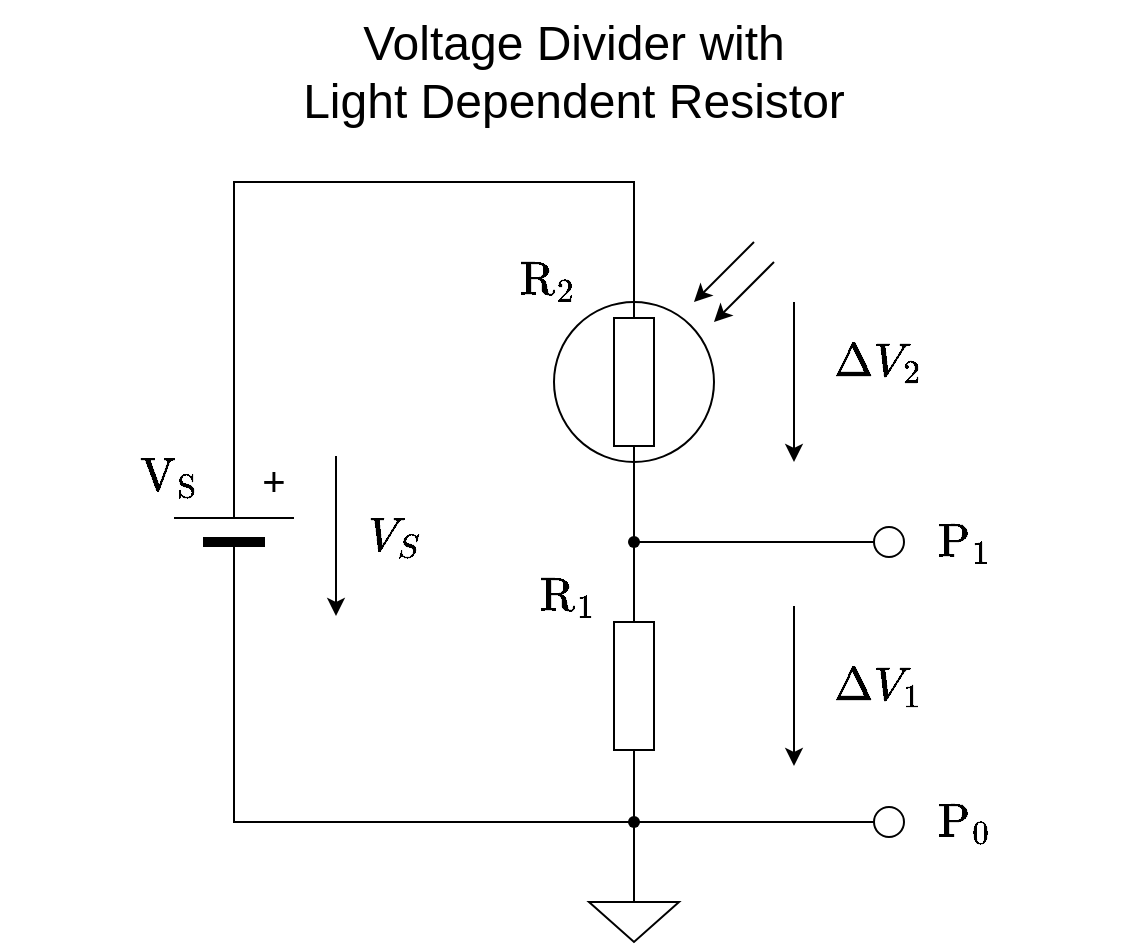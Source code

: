 <mxfile version="20.3.0" type="device" pages="4"><diagram name="LDR-R" id="zZZDHjEJaKs0WULd3FwT"><mxGraphModel dx="1422" dy="865" grid="1" gridSize="10" guides="1" tooltips="1" connect="1" arrows="1" fold="1" page="1" pageScale="1" pageWidth="1169" pageHeight="827" math="1" shadow="0"><root><mxCell id="EAdlkLn6kfw0C0MN6eQI-0"/><mxCell id="EAdlkLn6kfw0C0MN6eQI-1" parent="EAdlkLn6kfw0C0MN6eQI-0"/><mxCell id="pznIKXEFjZpqIiTgSECw-8" style="edgeStyle=orthogonalEdgeStyle;rounded=0;orthogonalLoop=1;jettySize=auto;html=1;exitX=1;exitY=0.5;exitDx=0;exitDy=0;exitPerimeter=0;endArrow=none;endFill=0;entryX=0;entryY=0.5;entryDx=0;entryDy=0;entryPerimeter=0;" parent="EAdlkLn6kfw0C0MN6eQI-1" source="EAdlkLn6kfw0C0MN6eQI-7" target="pznIKXEFjZpqIiTgSECw-3" edge="1"><mxGeometry relative="1" as="geometry"><mxPoint x="440" y="220" as="targetPoint"/><Array as="points"><mxPoint x="240" y="200"/><mxPoint x="440" y="200"/></Array></mxGeometry></mxCell><mxCell id="EAdlkLn6kfw0C0MN6eQI-7" value="" style="verticalLabelPosition=bottom;shadow=0;dashed=0;align=center;fillColor=strokeColor;html=1;verticalAlign=top;strokeWidth=1;shape=mxgraph.electrical.miscellaneous.monocell_battery;direction=north;" parent="EAdlkLn6kfw0C0MN6eQI-1" vertex="1"><mxGeometry x="210" y="323" width="60" height="100" as="geometry"/></mxCell><mxCell id="pznIKXEFjZpqIiTgSECw-17" style="edgeStyle=orthogonalEdgeStyle;rounded=0;orthogonalLoop=1;jettySize=auto;html=1;exitX=0.5;exitY=0;exitDx=0;exitDy=0;exitPerimeter=0;entryX=1;entryY=0.5;entryDx=0;entryDy=0;entryPerimeter=0;endArrow=none;endFill=0;" parent="EAdlkLn6kfw0C0MN6eQI-1" source="EAdlkLn6kfw0C0MN6eQI-9" target="pznIKXEFjZpqIiTgSECw-1" edge="1"><mxGeometry relative="1" as="geometry"/></mxCell><mxCell id="EAdlkLn6kfw0C0MN6eQI-9" value="" style="pointerEvents=1;verticalLabelPosition=bottom;shadow=0;dashed=0;align=center;html=1;verticalAlign=top;shape=mxgraph.electrical.signal_sources.signal_ground;" parent="EAdlkLn6kfw0C0MN6eQI-1" vertex="1"><mxGeometry x="417.5" y="550" width="45" height="30" as="geometry"/></mxCell><mxCell id="EAdlkLn6kfw0C0MN6eQI-14" value="$$\mathrm{R_1}$$" style="text;html=1;strokeColor=none;fillColor=none;align=center;verticalAlign=middle;whiteSpace=wrap;rounded=0;fontSize=20;" parent="EAdlkLn6kfw0C0MN6eQI-1" vertex="1"><mxGeometry x="377" y="392" width="60" height="30" as="geometry"/></mxCell><mxCell id="EAdlkLn6kfw0C0MN6eQI-16" value="$$\mathrm{V_S}$$" style="text;html=1;strokeColor=none;fillColor=none;align=center;verticalAlign=middle;whiteSpace=wrap;rounded=0;fontSize=20;" parent="EAdlkLn6kfw0C0MN6eQI-1" vertex="1"><mxGeometry x="178" y="332" width="60" height="30" as="geometry"/></mxCell><mxCell id="9da_N1lhwpBRXC-a-fY6-0" value="$$\Delta V_2$$" style="text;html=1;strokeColor=none;fillColor=none;align=center;verticalAlign=middle;whiteSpace=wrap;rounded=0;fontSize=20;" parent="EAdlkLn6kfw0C0MN6eQI-1" vertex="1"><mxGeometry x="532" y="275" width="60" height="30" as="geometry"/></mxCell><mxCell id="9da_N1lhwpBRXC-a-fY6-2" value="" style="endArrow=classic;html=1;rounded=0;fontSize=20;" parent="EAdlkLn6kfw0C0MN6eQI-1" edge="1"><mxGeometry width="50" height="50" relative="1" as="geometry"><mxPoint x="520" y="412" as="sourcePoint"/><mxPoint x="520" y="492" as="targetPoint"/></mxGeometry></mxCell><mxCell id="9da_N1lhwpBRXC-a-fY6-3" value="$$\Delta V_1$$" style="text;html=1;strokeColor=none;fillColor=none;align=center;verticalAlign=middle;whiteSpace=wrap;rounded=0;fontSize=20;" parent="EAdlkLn6kfw0C0MN6eQI-1" vertex="1"><mxGeometry x="532" y="437" width="60" height="30" as="geometry"/></mxCell><mxCell id="WSGvZ8uZa9FZ9qrftJ9c-1" value="" style="endArrow=classic;html=1;rounded=0;fontSize=20;" parent="EAdlkLn6kfw0C0MN6eQI-1" edge="1"><mxGeometry width="50" height="50" relative="1" as="geometry"><mxPoint x="291" y="337" as="sourcePoint"/><mxPoint x="291" y="417" as="targetPoint"/></mxGeometry></mxCell><mxCell id="WSGvZ8uZa9FZ9qrftJ9c-2" value="$$V_S$$" style="text;html=1;strokeColor=none;fillColor=none;align=center;verticalAlign=middle;whiteSpace=wrap;rounded=0;fontSize=20;" parent="EAdlkLn6kfw0C0MN6eQI-1" vertex="1"><mxGeometry x="290" y="362" width="60" height="30" as="geometry"/></mxCell><mxCell id="ucOFXXmJF95nno9iaOkY-0" value="Voltage Divider with &lt;br&gt;Light Dependent Resistor" style="text;html=1;strokeColor=none;fillColor=none;align=center;verticalAlign=middle;whiteSpace=wrap;rounded=0;fontSize=24;" parent="EAdlkLn6kfw0C0MN6eQI-1" vertex="1"><mxGeometry x="260" y="109" width="300" height="72" as="geometry"/></mxCell><mxCell id="HoBo69SYS5mPt5-RCu3Q-1" value="+" style="text;html=1;strokeColor=none;fillColor=none;align=center;verticalAlign=middle;whiteSpace=wrap;rounded=0;fontSize=20;" parent="EAdlkLn6kfw0C0MN6eQI-1" vertex="1"><mxGeometry x="250" y="334" width="20" height="30" as="geometry"/></mxCell><mxCell id="pznIKXEFjZpqIiTgSECw-1" value="" style="pointerEvents=1;verticalLabelPosition=bottom;shadow=0;dashed=0;align=center;html=1;verticalAlign=top;shape=mxgraph.electrical.resistors.resistor_1;direction=south;" parent="EAdlkLn6kfw0C0MN6eQI-1" vertex="1"><mxGeometry x="430" y="402" width="20" height="100" as="geometry"/></mxCell><mxCell id="pznIKXEFjZpqIiTgSECw-15" style="edgeStyle=orthogonalEdgeStyle;rounded=0;orthogonalLoop=1;jettySize=auto;html=1;exitDx=0;exitDy=0;exitPerimeter=0;entryX=0;entryY=0.5;entryDx=0;entryDy=0;entryPerimeter=0;endArrow=none;endFill=0;startArrow=none;" parent="EAdlkLn6kfw0C0MN6eQI-1" source="rb27hBbAGb6_9_u-lxhq-0" target="pznIKXEFjZpqIiTgSECw-1" edge="1"><mxGeometry relative="1" as="geometry"/></mxCell><mxCell id="9da_N1lhwpBRXC-a-fY6-1" value="" style="endArrow=classic;html=1;rounded=0;fontSize=20;" parent="EAdlkLn6kfw0C0MN6eQI-1" edge="1"><mxGeometry width="50" height="50" relative="1" as="geometry"><mxPoint x="520" y="260" as="sourcePoint"/><mxPoint x="520" y="340" as="targetPoint"/></mxGeometry></mxCell><mxCell id="pznIKXEFjZpqIiTgSECw-19" value="" style="group;flipH=1;" parent="EAdlkLn6kfw0C0MN6eQI-1" vertex="1" connectable="0"><mxGeometry x="400" y="230" width="110" height="120" as="geometry"/></mxCell><mxCell id="pznIKXEFjZpqIiTgSECw-4" value="" style="ellipse;whiteSpace=wrap;html=1;aspect=fixed;strokeWidth=1;" parent="pznIKXEFjZpqIiTgSECw-19" vertex="1"><mxGeometry y="30" width="80" height="80" as="geometry"/></mxCell><mxCell id="pznIKXEFjZpqIiTgSECw-3" value="" style="pointerEvents=1;verticalLabelPosition=bottom;shadow=0;dashed=0;align=center;html=1;verticalAlign=top;shape=mxgraph.electrical.resistors.resistor_1;direction=south;" parent="pznIKXEFjZpqIiTgSECw-19" vertex="1"><mxGeometry x="30" y="20" width="20" height="100" as="geometry"/></mxCell><mxCell id="pznIKXEFjZpqIiTgSECw-5" value="" style="endArrow=classic;html=1;rounded=0;" parent="pznIKXEFjZpqIiTgSECw-19" edge="1"><mxGeometry width="50" height="50" relative="1" as="geometry"><mxPoint x="100" as="sourcePoint"/><mxPoint x="70" y="30" as="targetPoint"/></mxGeometry></mxCell><mxCell id="pznIKXEFjZpqIiTgSECw-6" value="" style="endArrow=classic;html=1;rounded=0;" parent="pznIKXEFjZpqIiTgSECw-19" edge="1"><mxGeometry width="50" height="50" relative="1" as="geometry"><mxPoint x="110" y="10" as="sourcePoint"/><mxPoint x="80" y="40" as="targetPoint"/></mxGeometry></mxCell><mxCell id="EAdlkLn6kfw0C0MN6eQI-15" value="$$\mathrm{R_2}$$" style="text;html=1;strokeColor=none;fillColor=none;align=center;verticalAlign=middle;whiteSpace=wrap;rounded=0;fontSize=20;" parent="pznIKXEFjZpqIiTgSECw-19" vertex="1"><mxGeometry x="-33" y="4" width="60" height="30" as="geometry"/></mxCell><mxCell id="QyfZrE1QKX6h_dm9XOvM-0" value="" style="shape=waypoint;sketch=0;fillStyle=solid;size=6;pointerEvents=1;points=[];fillColor=none;resizable=0;rotatable=0;perimeter=centerPerimeter;snapToPoint=1;" parent="EAdlkLn6kfw0C0MN6eQI-1" vertex="1"><mxGeometry x="420" y="500" width="40" height="40" as="geometry"/></mxCell><mxCell id="QyfZrE1QKX6h_dm9XOvM-1" value="" style="edgeStyle=orthogonalEdgeStyle;rounded=0;orthogonalLoop=1;jettySize=auto;html=1;exitX=0;exitY=0.5;exitDx=0;exitDy=0;exitPerimeter=0;entryDx=0;entryDy=0;entryPerimeter=0;endArrow=none;endFill=0;" parent="EAdlkLn6kfw0C0MN6eQI-1" source="EAdlkLn6kfw0C0MN6eQI-7" target="QyfZrE1QKX6h_dm9XOvM-0" edge="1"><mxGeometry relative="1" as="geometry"><Array as="points"><mxPoint x="240" y="520"/></Array><mxPoint x="240" y="423" as="sourcePoint"/><mxPoint x="440" y="489" as="targetPoint"/></mxGeometry></mxCell><mxCell id="rb27hBbAGb6_9_u-lxhq-0" value="" style="shape=waypoint;sketch=0;fillStyle=solid;size=6;pointerEvents=1;points=[];fillColor=none;resizable=0;rotatable=0;perimeter=centerPerimeter;snapToPoint=1;" parent="EAdlkLn6kfw0C0MN6eQI-1" vertex="1"><mxGeometry x="420" y="360" width="40" height="40" as="geometry"/></mxCell><mxCell id="rb27hBbAGb6_9_u-lxhq-1" value="" style="edgeStyle=orthogonalEdgeStyle;rounded=0;orthogonalLoop=1;jettySize=auto;html=1;exitX=1;exitY=0.5;exitDx=0;exitDy=0;exitPerimeter=0;entryDx=0;entryDy=0;entryPerimeter=0;endArrow=none;endFill=0;" parent="EAdlkLn6kfw0C0MN6eQI-1" source="pznIKXEFjZpqIiTgSECw-3" target="rb27hBbAGb6_9_u-lxhq-0" edge="1"><mxGeometry relative="1" as="geometry"><mxPoint x="440" y="350" as="sourcePoint"/><mxPoint x="440" y="389" as="targetPoint"/></mxGeometry></mxCell><mxCell id="vmqbpPaE_6vkskgNytYS-2" style="edgeStyle=orthogonalEdgeStyle;rounded=0;orthogonalLoop=1;jettySize=auto;html=1;exitX=0;exitY=0.5;exitDx=0;exitDy=0;entryX=0.55;entryY=0.6;entryDx=0;entryDy=0;entryPerimeter=0;endArrow=none;endFill=0;" parent="EAdlkLn6kfw0C0MN6eQI-1" source="vmqbpPaE_6vkskgNytYS-1" target="rb27hBbAGb6_9_u-lxhq-0" edge="1"><mxGeometry relative="1" as="geometry"/></mxCell><mxCell id="vmqbpPaE_6vkskgNytYS-1" value="" style="verticalLabelPosition=bottom;shadow=0;dashed=0;align=center;html=1;verticalAlign=top;strokeWidth=1;shape=ellipse;perimeter=ellipsePerimeter;" parent="EAdlkLn6kfw0C0MN6eQI-1" vertex="1"><mxGeometry x="560" y="372.5" width="15" height="15" as="geometry"/></mxCell><mxCell id="vmqbpPaE_6vkskgNytYS-4" style="edgeStyle=orthogonalEdgeStyle;rounded=0;orthogonalLoop=1;jettySize=auto;html=1;exitX=0;exitY=0.5;exitDx=0;exitDy=0;endArrow=none;endFill=0;" parent="EAdlkLn6kfw0C0MN6eQI-1" source="vmqbpPaE_6vkskgNytYS-3" target="QyfZrE1QKX6h_dm9XOvM-0" edge="1"><mxGeometry relative="1" as="geometry"/></mxCell><mxCell id="vmqbpPaE_6vkskgNytYS-3" value="" style="verticalLabelPosition=bottom;shadow=0;dashed=0;align=center;html=1;verticalAlign=top;strokeWidth=1;shape=ellipse;perimeter=ellipsePerimeter;" parent="EAdlkLn6kfw0C0MN6eQI-1" vertex="1"><mxGeometry x="560" y="512.5" width="15" height="15" as="geometry"/></mxCell><mxCell id="vmqbpPaE_6vkskgNytYS-5" value="$$\mathrm{P_0}$$" style="text;html=1;strokeColor=none;fillColor=none;align=center;verticalAlign=middle;whiteSpace=wrap;rounded=0;fontSize=20;" parent="EAdlkLn6kfw0C0MN6eQI-1" vertex="1"><mxGeometry x="575" y="505" width="60" height="30" as="geometry"/></mxCell><mxCell id="vmqbpPaE_6vkskgNytYS-6" value="$$\mathrm{P_1}$$" style="text;html=1;strokeColor=none;fillColor=none;align=center;verticalAlign=middle;whiteSpace=wrap;rounded=0;fontSize=20;" parent="EAdlkLn6kfw0C0MN6eQI-1" vertex="1"><mxGeometry x="575" y="365" width="60" height="30" as="geometry"/></mxCell></root></mxGraphModel></diagram><diagram name="Discharging" id="5Iv6jLYi8ZeiWkXhHCh4"><mxGraphModel dx="1422" dy="865" grid="1" gridSize="10" guides="1" tooltips="1" connect="1" arrows="1" fold="1" page="1" pageScale="1" pageWidth="1169" pageHeight="827" math="1" shadow="0"><root><mxCell id="xFsMdgucAraJ2z87xt9M-0"/><mxCell id="xFsMdgucAraJ2z87xt9M-1" parent="xFsMdgucAraJ2z87xt9M-0"/><mxCell id="xFsMdgucAraJ2z87xt9M-2" style="edgeStyle=orthogonalEdgeStyle;rounded=0;orthogonalLoop=1;jettySize=auto;html=1;exitX=1;exitY=0.5;exitDx=0;exitDy=0;exitPerimeter=0;entryX=0;entryY=0.5;entryDx=0;entryDy=0;entryPerimeter=0;endArrow=none;endFill=0;" parent="xFsMdgucAraJ2z87xt9M-1" source="xFsMdgucAraJ2z87xt9M-3" target="xFsMdgucAraJ2z87xt9M-4" edge="1"><mxGeometry relative="1" as="geometry"/></mxCell><mxCell id="xFsMdgucAraJ2z87xt9M-3" value="" style="pointerEvents=1;verticalLabelPosition=bottom;shadow=0;dashed=0;align=center;html=1;verticalAlign=top;shape=mxgraph.electrical.resistors.resistor_1;direction=south;" parent="xFsMdgucAraJ2z87xt9M-1" vertex="1"><mxGeometry x="430" y="270" width="20" height="100" as="geometry"/></mxCell><mxCell id="xFsMdgucAraJ2z87xt9M-4" value="" style="pointerEvents=1;verticalLabelPosition=bottom;shadow=0;dashed=0;align=center;html=1;verticalAlign=top;shape=mxgraph.electrical.capacitors.capacitor_1;direction=south;" parent="xFsMdgucAraJ2z87xt9M-1" vertex="1"><mxGeometry x="410" y="390" width="60" height="100" as="geometry"/></mxCell><mxCell id="xFsMdgucAraJ2z87xt9M-5" style="edgeStyle=orthogonalEdgeStyle;rounded=0;orthogonalLoop=1;jettySize=auto;html=1;exitX=1;exitY=0.5;exitDx=0;exitDy=0;exitPerimeter=0;entryX=1;entryY=0.12;entryDx=0;entryDy=0;endArrow=none;endFill=0;" parent="xFsMdgucAraJ2z87xt9M-1" source="xFsMdgucAraJ2z87xt9M-7" target="xFsMdgucAraJ2z87xt9M-12" edge="1"><mxGeometry relative="1" as="geometry"><Array as="points"><mxPoint x="280" y="120"/><mxPoint x="430" y="120"/></Array></mxGeometry></mxCell><mxCell id="xFsMdgucAraJ2z87xt9M-6" style="edgeStyle=orthogonalEdgeStyle;rounded=0;orthogonalLoop=1;jettySize=auto;html=1;exitX=0;exitY=0.5;exitDx=0;exitDy=0;exitPerimeter=0;entryX=1;entryY=0.5;entryDx=0;entryDy=0;entryPerimeter=0;endArrow=none;endFill=0;" parent="xFsMdgucAraJ2z87xt9M-1" source="xFsMdgucAraJ2z87xt9M-7" target="xFsMdgucAraJ2z87xt9M-4" edge="1"><mxGeometry relative="1" as="geometry"><Array as="points"><mxPoint x="280" y="520"/><mxPoint x="440" y="520"/></Array></mxGeometry></mxCell><mxCell id="xFsMdgucAraJ2z87xt9M-7" value="" style="verticalLabelPosition=bottom;shadow=0;dashed=0;align=center;fillColor=strokeColor;html=1;verticalAlign=top;strokeWidth=1;shape=mxgraph.electrical.miscellaneous.monocell_battery;direction=north;" parent="xFsMdgucAraJ2z87xt9M-1" vertex="1"><mxGeometry x="250" y="270" width="60" height="100" as="geometry"/></mxCell><mxCell id="xFsMdgucAraJ2z87xt9M-8" style="edgeStyle=orthogonalEdgeStyle;rounded=0;orthogonalLoop=1;jettySize=auto;html=1;exitX=0.5;exitY=0;exitDx=0;exitDy=0;exitPerimeter=0;entryX=1;entryY=0.5;entryDx=0;entryDy=0;entryPerimeter=0;endArrow=none;endFill=0;" parent="xFsMdgucAraJ2z87xt9M-1" source="xFsMdgucAraJ2z87xt9M-9" target="xFsMdgucAraJ2z87xt9M-4" edge="1"><mxGeometry relative="1" as="geometry"/></mxCell><mxCell id="xFsMdgucAraJ2z87xt9M-9" value="" style="pointerEvents=1;verticalLabelPosition=bottom;shadow=0;dashed=0;align=center;html=1;verticalAlign=top;shape=mxgraph.electrical.signal_sources.signal_ground;" parent="xFsMdgucAraJ2z87xt9M-1" vertex="1"><mxGeometry x="417.5" y="560" width="45" height="30" as="geometry"/></mxCell><mxCell id="xFsMdgucAraJ2z87xt9M-10" style="edgeStyle=orthogonalEdgeStyle;rounded=0;orthogonalLoop=1;jettySize=auto;html=1;exitX=1;exitY=0.88;exitDx=0;exitDy=0;endArrow=none;endFill=0;entryX=1;entryY=0.5;entryDx=0;entryDy=0;entryPerimeter=0;" parent="xFsMdgucAraJ2z87xt9M-1" source="xFsMdgucAraJ2z87xt9M-12" target="xFsMdgucAraJ2z87xt9M-4" edge="1"><mxGeometry relative="1" as="geometry"><mxPoint x="600" y="520" as="targetPoint"/><Array as="points"><mxPoint x="450" y="120"/><mxPoint x="600" y="120"/><mxPoint x="600" y="520"/><mxPoint x="440" y="520"/></Array></mxGeometry></mxCell><mxCell id="xFsMdgucAraJ2z87xt9M-11" style="edgeStyle=orthogonalEdgeStyle;rounded=0;orthogonalLoop=1;jettySize=auto;html=1;exitX=0;exitY=0.5;exitDx=0;exitDy=0;entryX=0;entryY=0.5;entryDx=0;entryDy=0;entryPerimeter=0;endArrow=none;endFill=0;" parent="xFsMdgucAraJ2z87xt9M-1" source="xFsMdgucAraJ2z87xt9M-12" target="xFsMdgucAraJ2z87xt9M-3" edge="1"><mxGeometry relative="1" as="geometry"/></mxCell><mxCell id="xFsMdgucAraJ2z87xt9M-12" value="" style="shape=mxgraph.electrical.electro-mechanical.twoWaySwitch;aspect=fixed;elSwitchState=2;direction=north;flipV=0;flipH=1;" parent="xFsMdgucAraJ2z87xt9M-1" vertex="1"><mxGeometry x="427" y="160" width="26" height="75" as="geometry"/></mxCell><mxCell id="xFsMdgucAraJ2z87xt9M-13" value="" style="shape=waypoint;sketch=0;fillStyle=solid;size=6;pointerEvents=1;points=[];fillColor=none;resizable=0;rotatable=0;perimeter=centerPerimeter;snapToPoint=1;" parent="xFsMdgucAraJ2z87xt9M-1" vertex="1"><mxGeometry x="420" y="500" width="40" height="40" as="geometry"/></mxCell><mxCell id="xFsMdgucAraJ2z87xt9M-14" value="$$\mathrm{C}$$" style="text;html=1;strokeColor=none;fillColor=none;align=center;verticalAlign=middle;whiteSpace=wrap;rounded=0;fontSize=20;" parent="xFsMdgucAraJ2z87xt9M-1" vertex="1"><mxGeometry x="383" y="404" width="60" height="30" as="geometry"/></mxCell><mxCell id="xFsMdgucAraJ2z87xt9M-15" value="$$\mathrm{R}$$" style="text;html=1;strokeColor=none;fillColor=none;align=center;verticalAlign=middle;whiteSpace=wrap;rounded=0;fontSize=20;" parent="xFsMdgucAraJ2z87xt9M-1" vertex="1"><mxGeometry x="383" y="256" width="60" height="30" as="geometry"/></mxCell><mxCell id="xFsMdgucAraJ2z87xt9M-16" value="$$\mathrm{V_S}$$" style="text;html=1;strokeColor=none;fillColor=none;align=center;verticalAlign=middle;whiteSpace=wrap;rounded=0;fontSize=20;" parent="xFsMdgucAraJ2z87xt9M-1" vertex="1"><mxGeometry x="219" y="280" width="60" height="30" as="geometry"/></mxCell><mxCell id="XsZrUTfyj2ng3vUrgqQa-0" value="" style="shape=waypoint;sketch=0;fillStyle=solid;size=6;pointerEvents=1;points=[];fillColor=none;resizable=0;rotatable=0;perimeter=centerPerimeter;snapToPoint=1;" vertex="1" parent="xFsMdgucAraJ2z87xt9M-1"><mxGeometry x="180" y="650" width="40" height="40" as="geometry"/></mxCell><mxCell id="JJu4dLqQ6DRFKl3jfec_-0" value="$$I$$" style="text;html=1;strokeColor=none;fillColor=none;align=center;verticalAlign=middle;whiteSpace=wrap;rounded=0;fontSize=20;" vertex="1" parent="xFsMdgucAraJ2z87xt9M-1"><mxGeometry x="340" y="429" width="60" height="30" as="geometry"/></mxCell></root></mxGraphModel></diagram><diagram name="Discharging_V002" id="-E7AnspSWhwrnt81Nqvw"><mxGraphModel dx="1422" dy="865" grid="1" gridSize="10" guides="1" tooltips="1" connect="1" arrows="1" fold="1" page="1" pageScale="1" pageWidth="1169" pageHeight="827" math="1" shadow="0"><root><mxCell id="OM6PggBbL2mzgTb8lPQJ-0"/><mxCell id="OM6PggBbL2mzgTb8lPQJ-1" parent="OM6PggBbL2mzgTb8lPQJ-0"/><mxCell id="OM6PggBbL2mzgTb8lPQJ-2" style="edgeStyle=orthogonalEdgeStyle;rounded=0;orthogonalLoop=1;jettySize=auto;html=1;exitX=1;exitY=0.5;exitDx=0;exitDy=0;exitPerimeter=0;entryX=0;entryY=0.5;entryDx=0;entryDy=0;entryPerimeter=0;endArrow=none;endFill=0;" parent="OM6PggBbL2mzgTb8lPQJ-1" source="OM6PggBbL2mzgTb8lPQJ-3" target="OM6PggBbL2mzgTb8lPQJ-4" edge="1"><mxGeometry relative="1" as="geometry"/></mxCell><mxCell id="OM6PggBbL2mzgTb8lPQJ-3" value="" style="pointerEvents=1;verticalLabelPosition=bottom;shadow=0;dashed=0;align=center;html=1;verticalAlign=top;shape=mxgraph.electrical.resistors.resistor_1;direction=south;" parent="OM6PggBbL2mzgTb8lPQJ-1" vertex="1"><mxGeometry x="430" y="270" width="20" height="100" as="geometry"/></mxCell><mxCell id="OM6PggBbL2mzgTb8lPQJ-4" value="" style="pointerEvents=1;verticalLabelPosition=bottom;shadow=0;dashed=0;align=center;html=1;verticalAlign=top;shape=mxgraph.electrical.capacitors.capacitor_1;direction=south;" parent="OM6PggBbL2mzgTb8lPQJ-1" vertex="1"><mxGeometry x="410" y="390" width="60" height="100" as="geometry"/></mxCell><mxCell id="OM6PggBbL2mzgTb8lPQJ-5" style="edgeStyle=orthogonalEdgeStyle;rounded=0;orthogonalLoop=1;jettySize=auto;html=1;exitX=1;exitY=0.5;exitDx=0;exitDy=0;exitPerimeter=0;entryX=1;entryY=0.12;entryDx=0;entryDy=0;endArrow=none;endFill=0;" parent="OM6PggBbL2mzgTb8lPQJ-1" source="OM6PggBbL2mzgTb8lPQJ-7" target="OM6PggBbL2mzgTb8lPQJ-12" edge="1"><mxGeometry relative="1" as="geometry"><Array as="points"><mxPoint x="280" y="120"/><mxPoint x="430" y="120"/></Array></mxGeometry></mxCell><mxCell id="OM6PggBbL2mzgTb8lPQJ-6" style="edgeStyle=orthogonalEdgeStyle;rounded=0;orthogonalLoop=1;jettySize=auto;html=1;exitX=0;exitY=0.5;exitDx=0;exitDy=0;exitPerimeter=0;entryX=1;entryY=0.5;entryDx=0;entryDy=0;entryPerimeter=0;endArrow=none;endFill=0;" parent="OM6PggBbL2mzgTb8lPQJ-1" source="OM6PggBbL2mzgTb8lPQJ-7" target="OM6PggBbL2mzgTb8lPQJ-4" edge="1"><mxGeometry relative="1" as="geometry"><Array as="points"><mxPoint x="280" y="520"/><mxPoint x="440" y="520"/></Array></mxGeometry></mxCell><mxCell id="OM6PggBbL2mzgTb8lPQJ-7" value="" style="verticalLabelPosition=bottom;shadow=0;dashed=0;align=center;fillColor=strokeColor;html=1;verticalAlign=top;strokeWidth=1;shape=mxgraph.electrical.miscellaneous.monocell_battery;direction=north;" parent="OM6PggBbL2mzgTb8lPQJ-1" vertex="1"><mxGeometry x="250" y="270" width="60" height="100" as="geometry"/></mxCell><mxCell id="OM6PggBbL2mzgTb8lPQJ-8" style="edgeStyle=orthogonalEdgeStyle;rounded=0;orthogonalLoop=1;jettySize=auto;html=1;exitX=0.5;exitY=0;exitDx=0;exitDy=0;exitPerimeter=0;entryX=1;entryY=0.5;entryDx=0;entryDy=0;entryPerimeter=0;endArrow=none;endFill=0;" parent="OM6PggBbL2mzgTb8lPQJ-1" source="OM6PggBbL2mzgTb8lPQJ-9" target="OM6PggBbL2mzgTb8lPQJ-4" edge="1"><mxGeometry relative="1" as="geometry"/></mxCell><mxCell id="OM6PggBbL2mzgTb8lPQJ-9" value="" style="pointerEvents=1;verticalLabelPosition=bottom;shadow=0;dashed=0;align=center;html=1;verticalAlign=top;shape=mxgraph.electrical.signal_sources.signal_ground;" parent="OM6PggBbL2mzgTb8lPQJ-1" vertex="1"><mxGeometry x="417.5" y="550" width="45" height="30" as="geometry"/></mxCell><mxCell id="OM6PggBbL2mzgTb8lPQJ-10" style="edgeStyle=orthogonalEdgeStyle;rounded=0;orthogonalLoop=1;jettySize=auto;html=1;exitX=1;exitY=0.88;exitDx=0;exitDy=0;endArrow=none;endFill=0;entryX=1;entryY=0.5;entryDx=0;entryDy=0;entryPerimeter=0;" parent="OM6PggBbL2mzgTb8lPQJ-1" source="OM6PggBbL2mzgTb8lPQJ-12" target="OM6PggBbL2mzgTb8lPQJ-4" edge="1"><mxGeometry relative="1" as="geometry"><mxPoint x="600" y="520" as="targetPoint"/><Array as="points"><mxPoint x="450" y="120"/><mxPoint x="600" y="120"/><mxPoint x="600" y="520"/><mxPoint x="440" y="520"/></Array></mxGeometry></mxCell><mxCell id="OM6PggBbL2mzgTb8lPQJ-11" style="edgeStyle=orthogonalEdgeStyle;rounded=0;orthogonalLoop=1;jettySize=auto;html=1;exitX=0;exitY=0.5;exitDx=0;exitDy=0;entryX=0;entryY=0.5;entryDx=0;entryDy=0;entryPerimeter=0;endArrow=none;endFill=0;" parent="OM6PggBbL2mzgTb8lPQJ-1" source="OM6PggBbL2mzgTb8lPQJ-12" target="OM6PggBbL2mzgTb8lPQJ-3" edge="1"><mxGeometry relative="1" as="geometry"/></mxCell><mxCell id="OM6PggBbL2mzgTb8lPQJ-12" value="" style="shape=mxgraph.electrical.electro-mechanical.twoWaySwitch;aspect=fixed;elSwitchState=2;direction=north;flipV=0;flipH=1;" parent="OM6PggBbL2mzgTb8lPQJ-1" vertex="1"><mxGeometry x="427" y="160" width="26" height="75" as="geometry"/></mxCell><mxCell id="OM6PggBbL2mzgTb8lPQJ-13" value="" style="shape=waypoint;sketch=0;fillStyle=solid;size=6;pointerEvents=1;points=[];fillColor=none;resizable=0;rotatable=0;perimeter=centerPerimeter;snapToPoint=1;" parent="OM6PggBbL2mzgTb8lPQJ-1" vertex="1"><mxGeometry x="420" y="500" width="40" height="40" as="geometry"/></mxCell><mxCell id="OM6PggBbL2mzgTb8lPQJ-16" value="$$\mathrm{V_S}$$" style="text;html=1;strokeColor=none;fillColor=none;align=center;verticalAlign=middle;whiteSpace=wrap;rounded=0;fontSize=20;" parent="OM6PggBbL2mzgTb8lPQJ-1" vertex="1"><mxGeometry x="219" y="280" width="60" height="30" as="geometry"/></mxCell><mxCell id="OM6PggBbL2mzgTb8lPQJ-17" value="$$V_R$$" style="text;html=1;strokeColor=none;fillColor=none;align=center;verticalAlign=middle;whiteSpace=wrap;rounded=0;fontSize=20;" parent="OM6PggBbL2mzgTb8lPQJ-1" vertex="1"><mxGeometry x="480" y="305" width="60" height="30" as="geometry"/></mxCell><mxCell id="OM6PggBbL2mzgTb8lPQJ-18" value="" style="endArrow=classic;html=1;rounded=0;fontSize=20;" parent="OM6PggBbL2mzgTb8lPQJ-1" edge="1"><mxGeometry width="50" height="50" relative="1" as="geometry"><mxPoint x="480" y="360" as="sourcePoint"/><mxPoint x="480" y="280" as="targetPoint"/></mxGeometry></mxCell><mxCell id="OM6PggBbL2mzgTb8lPQJ-19" value="" style="endArrow=classic;html=1;rounded=0;fontSize=20;" parent="OM6PggBbL2mzgTb8lPQJ-1" edge="1"><mxGeometry width="50" height="50" relative="1" as="geometry"><mxPoint x="480" y="400" as="sourcePoint"/><mxPoint x="480" y="480" as="targetPoint"/></mxGeometry></mxCell><mxCell id="OM6PggBbL2mzgTb8lPQJ-20" value="$$V_C$$" style="text;html=1;strokeColor=none;fillColor=none;align=center;verticalAlign=middle;whiteSpace=wrap;rounded=0;fontSize=20;" parent="OM6PggBbL2mzgTb8lPQJ-1" vertex="1"><mxGeometry x="480" y="425" width="60" height="30" as="geometry"/></mxCell><mxCell id="yBUSdDano3QnDXK0mbOA-1" value="$$I$$" style="text;html=1;strokeColor=none;fillColor=none;align=center;verticalAlign=middle;whiteSpace=wrap;rounded=0;fontSize=20;" parent="OM6PggBbL2mzgTb8lPQJ-1" vertex="1"><mxGeometry x="350" y="305" width="60" height="30" as="geometry"/></mxCell><mxCell id="yBUSdDano3QnDXK0mbOA-4" value="" style="endArrow=classic;html=1;rounded=0;fontSize=20;" parent="OM6PggBbL2mzgTb8lPQJ-1" edge="1"><mxGeometry width="50" height="50" relative="1" as="geometry"><mxPoint x="400" y="360" as="sourcePoint"/><mxPoint x="400" y="280" as="targetPoint"/></mxGeometry></mxCell><mxCell id="UxcbJhCcs6jy7oytnUtd-0" value="$$\mathrm{C}$$" style="text;html=1;strokeColor=none;fillColor=none;align=center;verticalAlign=middle;whiteSpace=wrap;rounded=0;fontSize=20;" parent="OM6PggBbL2mzgTb8lPQJ-1" vertex="1"><mxGeometry x="427" y="399" width="60" height="30" as="geometry"/></mxCell><mxCell id="UxcbJhCcs6jy7oytnUtd-1" value="$$\mathrm{R}$$" style="text;html=1;strokeColor=none;fillColor=none;align=center;verticalAlign=middle;whiteSpace=wrap;rounded=0;fontSize=20;" parent="OM6PggBbL2mzgTb8lPQJ-1" vertex="1"><mxGeometry x="427" y="256" width="60" height="30" as="geometry"/></mxCell><mxCell id="UxcbJhCcs6jy7oytnUtd-2" value="$$\mathrm{S}$$" style="text;html=1;strokeColor=none;fillColor=none;align=center;verticalAlign=middle;whiteSpace=wrap;rounded=0;fontSize=20;" parent="OM6PggBbL2mzgTb8lPQJ-1" vertex="1"><mxGeometry x="440" y="182.5" width="60" height="30" as="geometry"/></mxCell><mxCell id="CKY08H109ecN08ATWJ4E-0" value="$$V_C(0s)=V_0$$" style="text;html=1;strokeColor=none;fillColor=none;align=center;verticalAlign=middle;whiteSpace=wrap;rounded=0;fontSize=20;" parent="OM6PggBbL2mzgTb8lPQJ-1" vertex="1"><mxGeometry x="636" y="426" width="144" height="30" as="geometry"/></mxCell><mxCell id="CKY08H109ecN08ATWJ4E-1" value="$$V_C(t)=V_R(t)$$" style="text;html=1;strokeColor=none;fillColor=none;align=center;verticalAlign=middle;whiteSpace=wrap;rounded=0;fontSize=20;" parent="OM6PggBbL2mzgTb8lPQJ-1" vertex="1"><mxGeometry x="633" y="305" width="172" height="30" as="geometry"/></mxCell><mxCell id="Mnd6ekmRd_TkYxbnHbXR-0" value="Discharging" style="text;html=1;strokeColor=none;fillColor=none;align=center;verticalAlign=middle;whiteSpace=wrap;rounded=0;fontSize=24;" parent="OM6PggBbL2mzgTb8lPQJ-1" vertex="1"><mxGeometry x="327" y="64" width="230" height="30" as="geometry"/></mxCell><mxCell id="3GZp3cDO65BEXFwbtbyQ-0" value="+" style="text;html=1;strokeColor=none;fillColor=none;align=center;verticalAlign=middle;whiteSpace=wrap;rounded=0;fontSize=20;" parent="OM6PggBbL2mzgTb8lPQJ-1" vertex="1"><mxGeometry x="411" y="399" width="20" height="30" as="geometry"/></mxCell><mxCell id="3GZp3cDO65BEXFwbtbyQ-1" value="+" style="text;html=1;strokeColor=none;fillColor=none;align=center;verticalAlign=middle;whiteSpace=wrap;rounded=0;fontSize=20;" parent="OM6PggBbL2mzgTb8lPQJ-1" vertex="1"><mxGeometry x="290" y="280" width="20" height="30" as="geometry"/></mxCell></root></mxGraphModel></diagram><diagram id="p2dSnP9lQ74qLIUiGH2v" name="Seite-5"><mxGraphModel dx="1422" dy="762" grid="1" gridSize="10" guides="1" tooltips="1" connect="1" arrows="1" fold="1" page="1" pageScale="1" pageWidth="1169" pageHeight="827" math="1" shadow="0"><root><mxCell id="0"/><mxCell id="1" parent="0"/><mxCell id="YV0jHME1HolUxKyGO4wO-1" style="edgeStyle=orthogonalEdgeStyle;rounded=0;orthogonalLoop=1;jettySize=auto;html=1;exitX=0;exitY=0.5;exitDx=0;exitDy=0;exitPerimeter=0;entryX=0;entryY=0.5;entryDx=0;entryDy=0;entryPerimeter=0;fontSize=20;endArrow=none;endFill=0;" parent="1" source="YV0jHME1HolUxKyGO4wO-2" target="YV0jHME1HolUxKyGO4wO-4" edge="1"><mxGeometry relative="1" as="geometry"><Array as="points"><mxPoint x="480" y="320"/><mxPoint x="640" y="320"/></Array></mxGeometry></mxCell><mxCell id="YV0jHME1HolUxKyGO4wO-2" value="" style="pointerEvents=1;verticalLabelPosition=bottom;shadow=0;dashed=0;align=center;html=1;verticalAlign=top;shape=mxgraph.electrical.capacitors.capacitor_1;direction=south;" parent="1" vertex="1"><mxGeometry x="450" y="390" width="60" height="100" as="geometry"/></mxCell><mxCell id="YV0jHME1HolUxKyGO4wO-3" style="edgeStyle=orthogonalEdgeStyle;rounded=0;orthogonalLoop=1;jettySize=auto;html=1;exitX=1;exitY=0.5;exitDx=0;exitDy=0;exitPerimeter=0;entryX=0;entryY=0.5;entryDx=0;entryDy=0;fontSize=20;endArrow=none;endFill=0;" parent="1" source="YV0jHME1HolUxKyGO4wO-4" target="YV0jHME1HolUxKyGO4wO-10" edge="1"><mxGeometry relative="1" as="geometry"/></mxCell><mxCell id="YV0jHME1HolUxKyGO4wO-4" value="" style="pointerEvents=1;verticalLabelPosition=bottom;shadow=0;dashed=0;align=center;html=1;verticalAlign=top;shape=mxgraph.electrical.resistors.resistor_1;direction=south;" parent="1" vertex="1"><mxGeometry x="630" y="390" width="20" height="100" as="geometry"/></mxCell><mxCell id="YV0jHME1HolUxKyGO4wO-5" value="" style="endArrow=classic;html=1;rounded=0;fontSize=20;" parent="1" edge="1"><mxGeometry width="50" height="50" relative="1" as="geometry"><mxPoint x="520" y="400" as="sourcePoint"/><mxPoint x="520" y="480" as="targetPoint"/></mxGeometry></mxCell><mxCell id="YV0jHME1HolUxKyGO4wO-6" value="$$V_C$$" style="text;html=1;strokeColor=none;fillColor=none;align=center;verticalAlign=middle;whiteSpace=wrap;rounded=0;fontSize=20;" parent="1" vertex="1"><mxGeometry x="520" y="425" width="60" height="30" as="geometry"/></mxCell><mxCell id="YV0jHME1HolUxKyGO4wO-7" value="$$V_R$$" style="text;html=1;strokeColor=none;fillColor=none;align=center;verticalAlign=middle;whiteSpace=wrap;rounded=0;fontSize=20;" parent="1" vertex="1"><mxGeometry x="680" y="425" width="60" height="30" as="geometry"/></mxCell><mxCell id="YV0jHME1HolUxKyGO4wO-8" value="" style="endArrow=classic;html=1;rounded=0;fontSize=20;" parent="1" edge="1"><mxGeometry width="50" height="50" relative="1" as="geometry"><mxPoint x="680" y="400" as="sourcePoint"/><mxPoint x="680" y="480" as="targetPoint"/></mxGeometry></mxCell><mxCell id="YV0jHME1HolUxKyGO4wO-9" style="edgeStyle=orthogonalEdgeStyle;rounded=0;orthogonalLoop=1;jettySize=auto;html=1;exitX=1;exitY=0.88;exitDx=0;exitDy=0;fontSize=20;endArrow=none;endFill=0;entryX=1;entryY=0.5;entryDx=0;entryDy=0;entryPerimeter=0;" parent="1" source="YV0jHME1HolUxKyGO4wO-10" target="YV0jHME1HolUxKyGO4wO-2" edge="1"><mxGeometry relative="1" as="geometry"><mxPoint x="630" y="600" as="targetPoint"/></mxGeometry></mxCell><mxCell id="YV0jHME1HolUxKyGO4wO-10" value="" style="shape=mxgraph.electrical.electro-mechanical.twoWaySwitch;aspect=fixed;elSwitchState=2;direction=north;flipV=0;flipH=1;rotation=-180;" parent="1" vertex="1"><mxGeometry x="627" y="505" width="26" height="75" as="geometry"/></mxCell></root></mxGraphModel></diagram></mxfile>